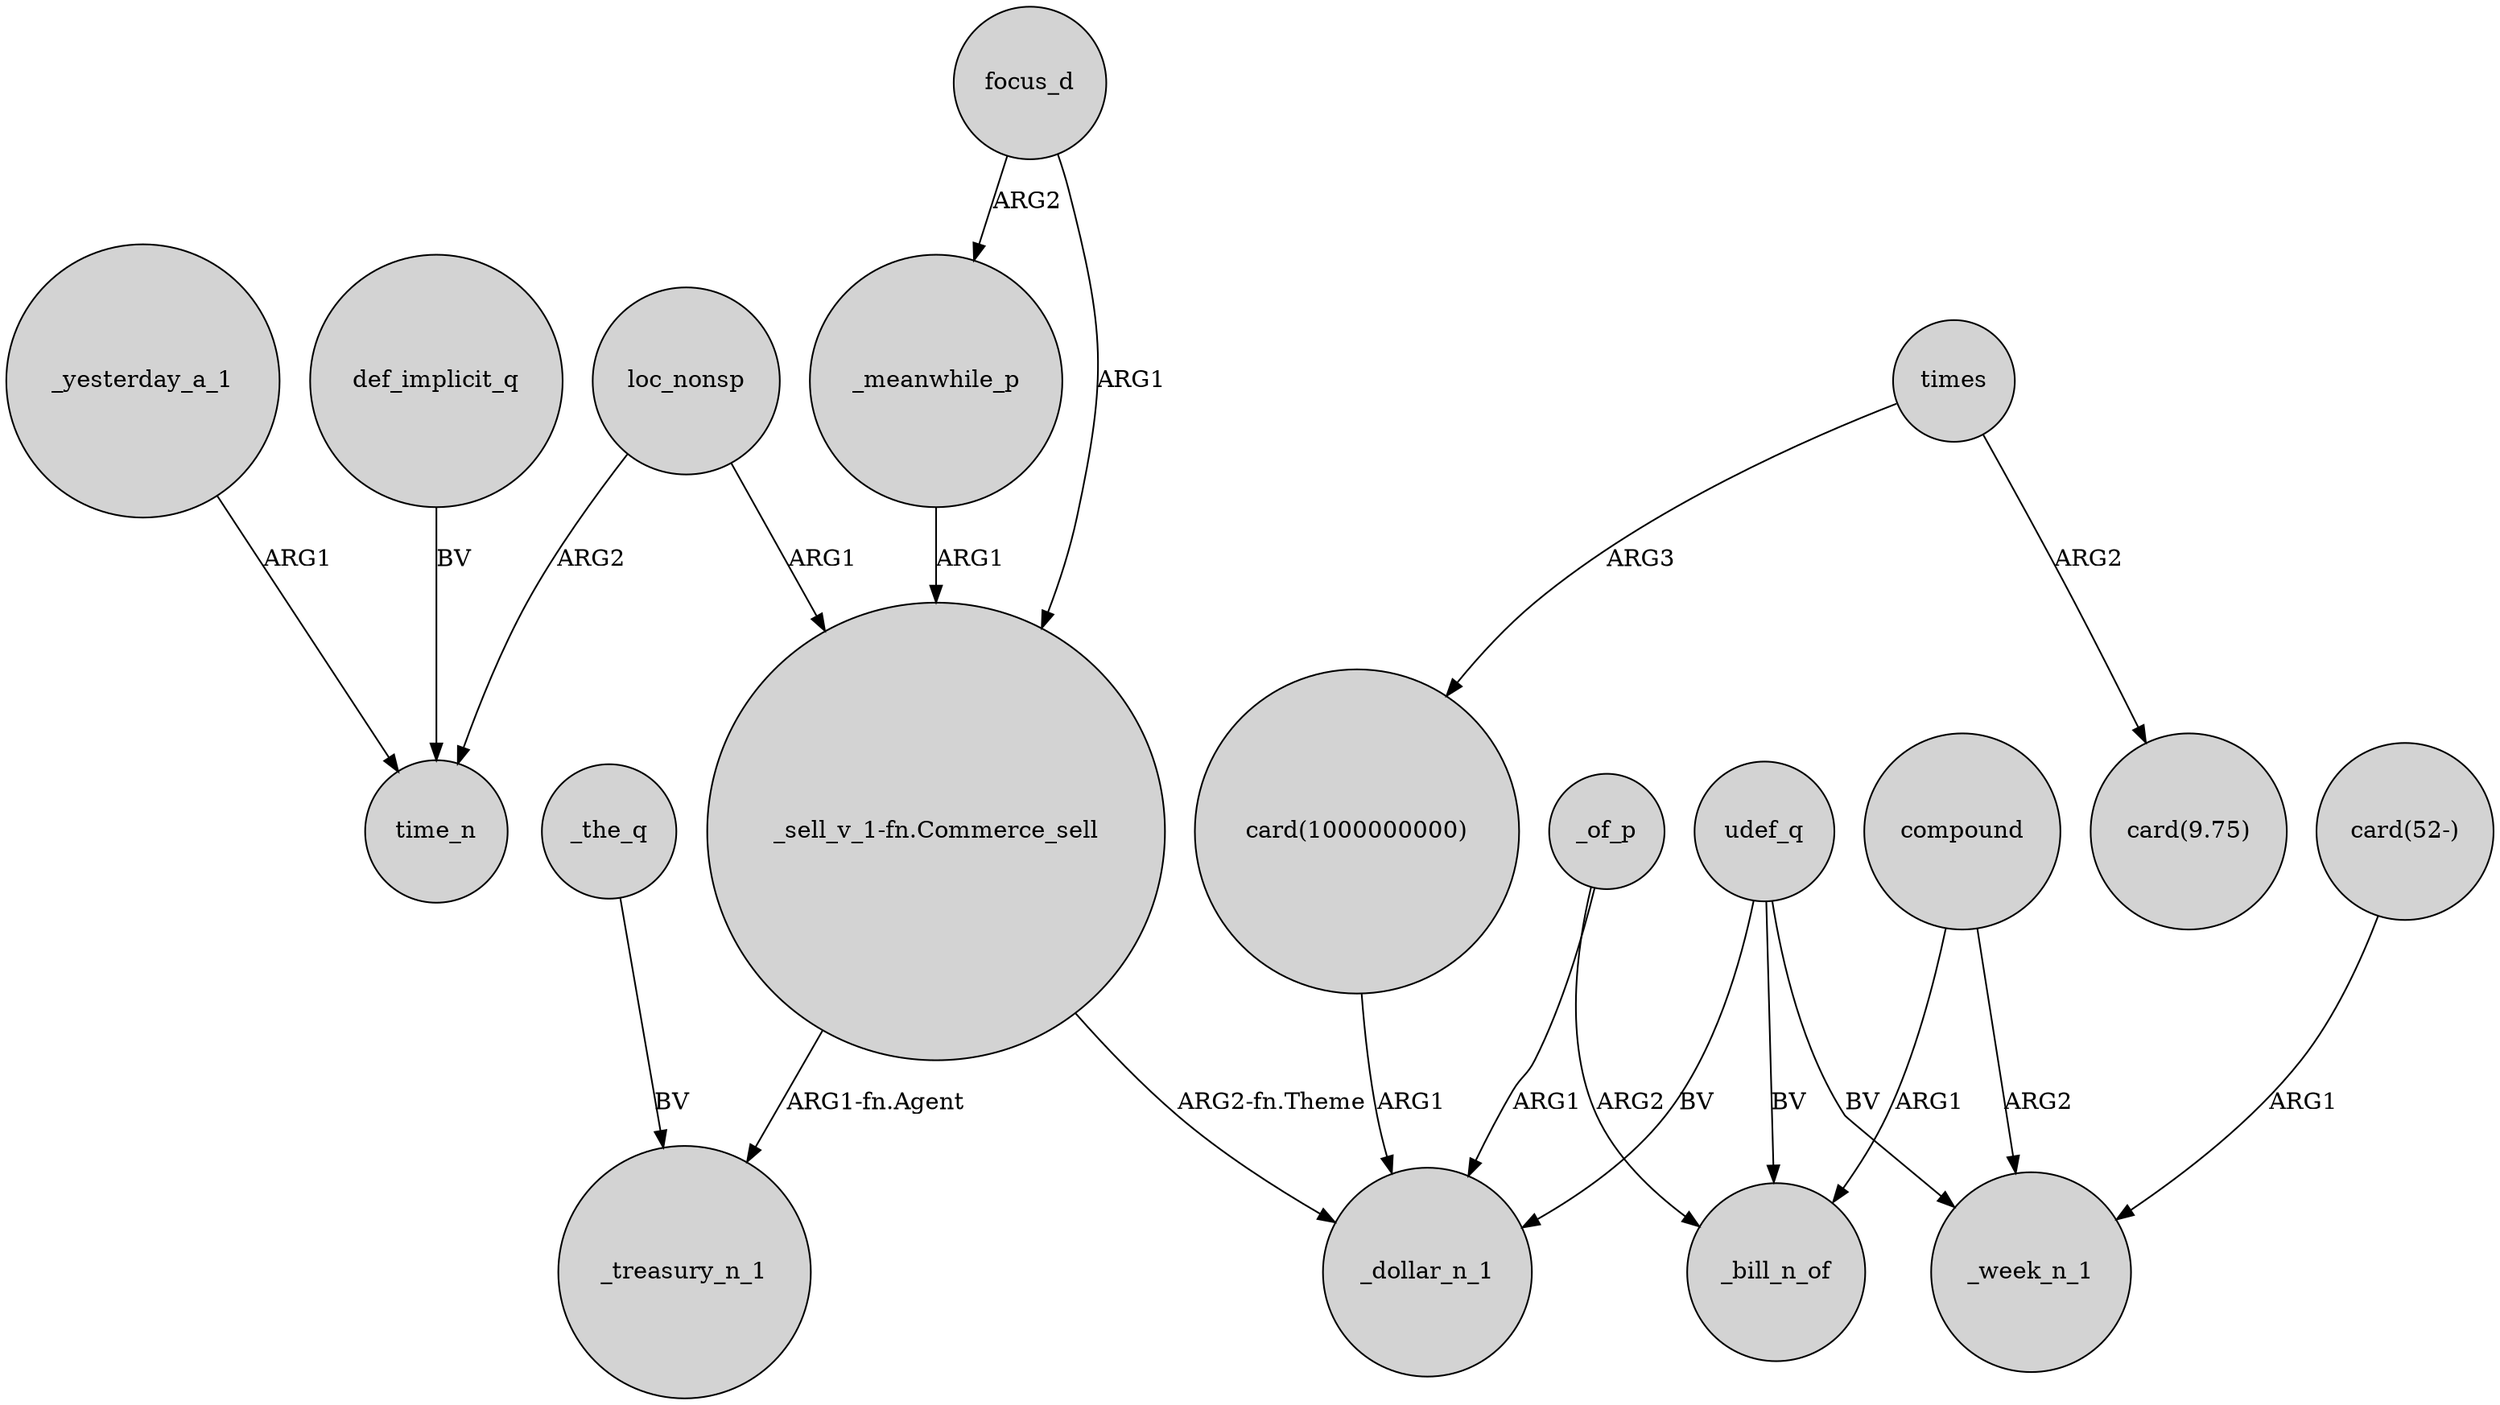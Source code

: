 digraph {
	node [shape=circle style=filled]
	_yesterday_a_1 -> time_n [label=ARG1]
	compound -> _week_n_1 [label=ARG2]
	compound -> _bill_n_of [label=ARG1]
	_of_p -> _dollar_n_1 [label=ARG1]
	"card(52-)" -> _week_n_1 [label=ARG1]
	_the_q -> _treasury_n_1 [label=BV]
	"_sell_v_1-fn.Commerce_sell" -> _treasury_n_1 [label="ARG1-fn.Agent"]
	udef_q -> _bill_n_of [label=BV]
	_of_p -> _bill_n_of [label=ARG2]
	times -> "card(9.75)" [label=ARG2]
	loc_nonsp -> time_n [label=ARG2]
	focus_d -> "_sell_v_1-fn.Commerce_sell" [label=ARG1]
	times -> "card(1000000000)" [label=ARG3]
	focus_d -> _meanwhile_p [label=ARG2]
	udef_q -> _week_n_1 [label=BV]
	"_sell_v_1-fn.Commerce_sell" -> _dollar_n_1 [label="ARG2-fn.Theme"]
	_meanwhile_p -> "_sell_v_1-fn.Commerce_sell" [label=ARG1]
	loc_nonsp -> "_sell_v_1-fn.Commerce_sell" [label=ARG1]
	"card(1000000000)" -> _dollar_n_1 [label=ARG1]
	udef_q -> _dollar_n_1 [label=BV]
	def_implicit_q -> time_n [label=BV]
}
